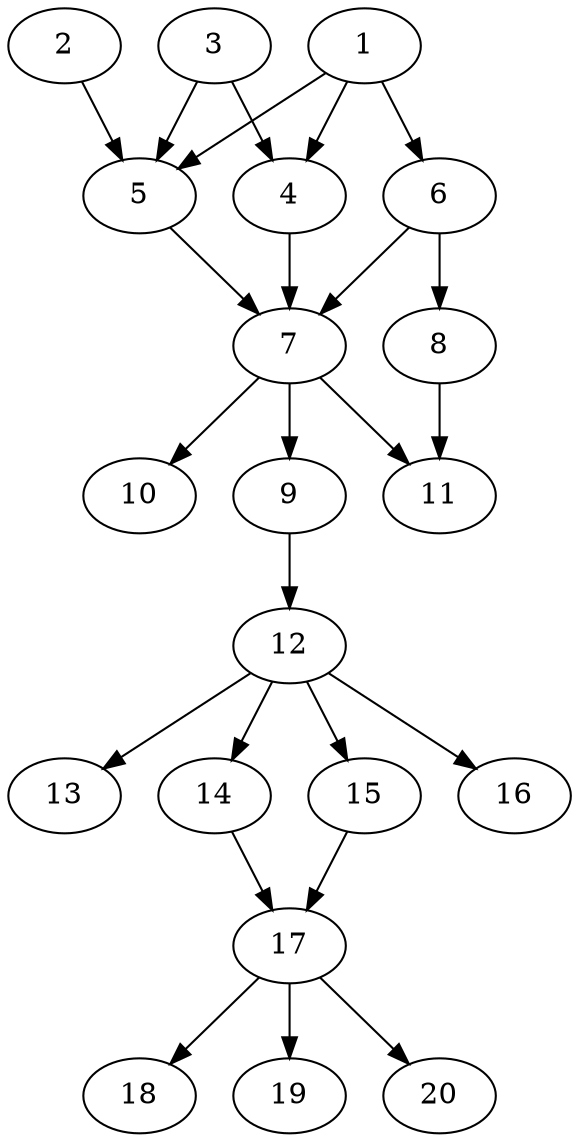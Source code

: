 // DAG automatically generated by daggen at Sat Jul 27 15:36:23 2019
// ./daggen --dot -n 20 --ccr 0.3 --fat 0.4 --regular 0.5 --density 0.7 --mindata 5242880 --maxdata 52428800 
digraph G {
  1 [size="133966507", alpha="0.06", expect_size="40189952"] 
  1 -> 4 [size ="40189952"]
  1 -> 5 [size ="40189952"]
  1 -> 6 [size ="40189952"]
  2 [size="32781653", alpha="0.07", expect_size="9834496"] 
  2 -> 5 [size ="9834496"]
  3 [size="89832107", alpha="0.06", expect_size="26949632"] 
  3 -> 4 [size ="26949632"]
  3 -> 5 [size ="26949632"]
  4 [size="114636800", alpha="0.00", expect_size="34391040"] 
  4 -> 7 [size ="34391040"]
  5 [size="103263573", alpha="0.10", expect_size="30979072"] 
  5 -> 7 [size ="30979072"]
  6 [size="21053440", alpha="0.02", expect_size="6316032"] 
  6 -> 7 [size ="6316032"]
  6 -> 8 [size ="6316032"]
  7 [size="75369813", alpha="0.03", expect_size="22610944"] 
  7 -> 9 [size ="22610944"]
  7 -> 10 [size ="22610944"]
  7 -> 11 [size ="22610944"]
  8 [size="39441067", alpha="0.19", expect_size="11832320"] 
  8 -> 11 [size ="11832320"]
  9 [size="149364053", alpha="0.13", expect_size="44809216"] 
  9 -> 12 [size ="44809216"]
  10 [size="158433280", alpha="0.13", expect_size="47529984"] 
  11 [size="138458453", alpha="0.02", expect_size="41537536"] 
  12 [size="24616960", alpha="0.01", expect_size="7385088"] 
  12 -> 13 [size ="7385088"]
  12 -> 14 [size ="7385088"]
  12 -> 15 [size ="7385088"]
  12 -> 16 [size ="7385088"]
  13 [size="78745600", alpha="0.09", expect_size="23623680"] 
  14 [size="128283307", alpha="0.00", expect_size="38484992"] 
  14 -> 17 [size ="38484992"]
  15 [size="131239253", alpha="0.04", expect_size="39371776"] 
  15 -> 17 [size ="39371776"]
  16 [size="51213653", alpha="0.16", expect_size="15364096"] 
  17 [size="70570667", alpha="0.19", expect_size="21171200"] 
  17 -> 18 [size ="21171200"]
  17 -> 19 [size ="21171200"]
  17 -> 20 [size ="21171200"]
  18 [size="90460160", alpha="0.18", expect_size="27138048"] 
  19 [size="78854827", alpha="0.01", expect_size="23656448"] 
  20 [size="20275200", alpha="0.02", expect_size="6082560"] 
}
